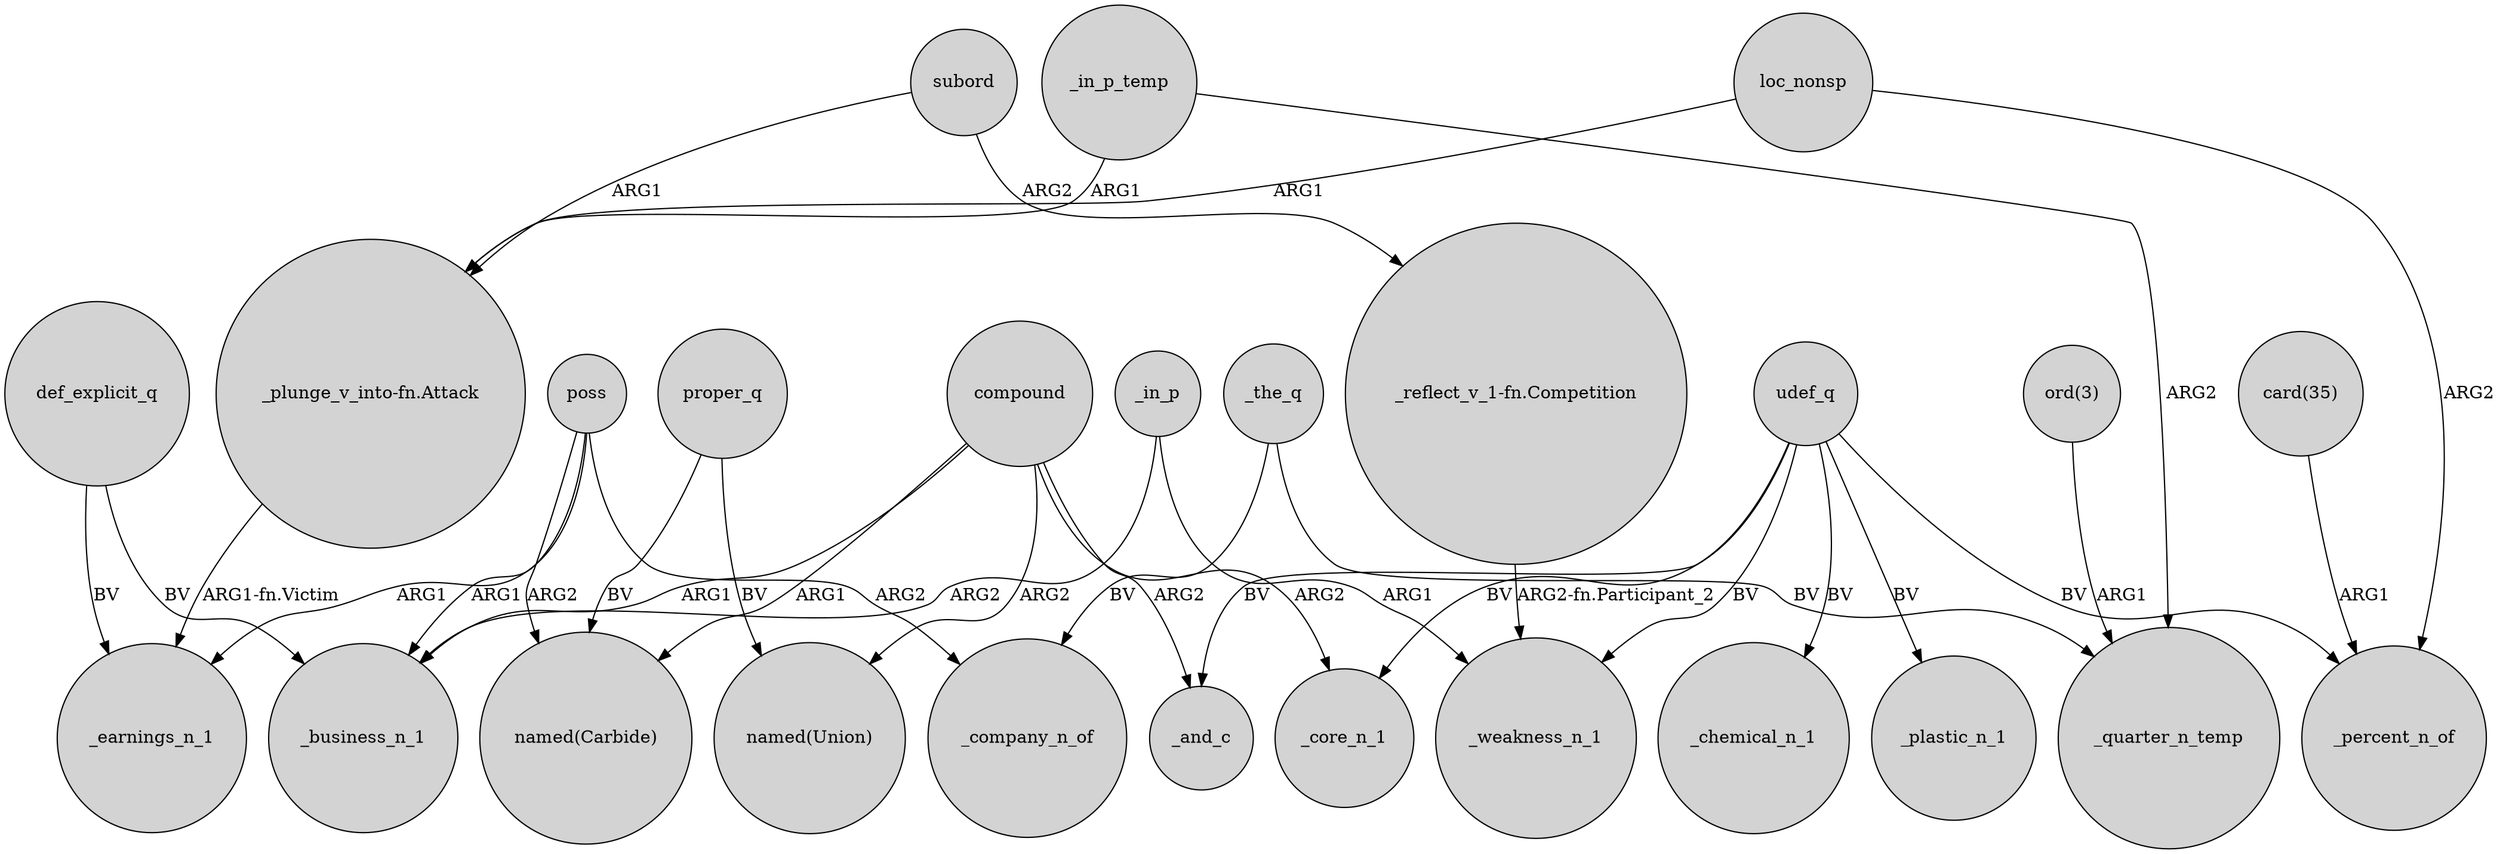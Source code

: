 digraph {
	node [shape=circle style=filled]
	def_explicit_q -> _business_n_1 [label=BV]
	_in_p_temp -> _quarter_n_temp [label=ARG2]
	proper_q -> "named(Carbide)" [label=BV]
	poss -> _business_n_1 [label=ARG1]
	"ord(3)" -> _quarter_n_temp [label=ARG1]
	compound -> _core_n_1 [label=ARG2]
	_in_p_temp -> "_plunge_v_into-fn.Attack" [label=ARG1]
	compound -> "named(Union)" [label=ARG2]
	_in_p -> _weakness_n_1 [label=ARG1]
	_the_q -> _quarter_n_temp [label=BV]
	"_reflect_v_1-fn.Competition" -> _weakness_n_1 [label="ARG2-fn.Participant_2"]
	udef_q -> _and_c [label=BV]
	udef_q -> _chemical_n_1 [label=BV]
	compound -> _and_c [label=ARG2]
	"card(35)" -> _percent_n_of [label=ARG1]
	udef_q -> _weakness_n_1 [label=BV]
	udef_q -> _core_n_1 [label=BV]
	proper_q -> "named(Union)" [label=BV]
	poss -> _company_n_of [label=ARG2]
	udef_q -> _percent_n_of [label=BV]
	poss -> "named(Carbide)" [label=ARG2]
	subord -> "_plunge_v_into-fn.Attack" [label=ARG1]
	def_explicit_q -> _earnings_n_1 [label=BV]
	compound -> "named(Carbide)" [label=ARG1]
	poss -> _earnings_n_1 [label=ARG1]
	_in_p -> _business_n_1 [label=ARG2]
	loc_nonsp -> "_plunge_v_into-fn.Attack" [label=ARG1]
	"_plunge_v_into-fn.Attack" -> _earnings_n_1 [label="ARG1-fn.Victim"]
	udef_q -> _plastic_n_1 [label=BV]
	compound -> _business_n_1 [label=ARG1]
	subord -> "_reflect_v_1-fn.Competition" [label=ARG2]
	_the_q -> _company_n_of [label=BV]
	loc_nonsp -> _percent_n_of [label=ARG2]
}
